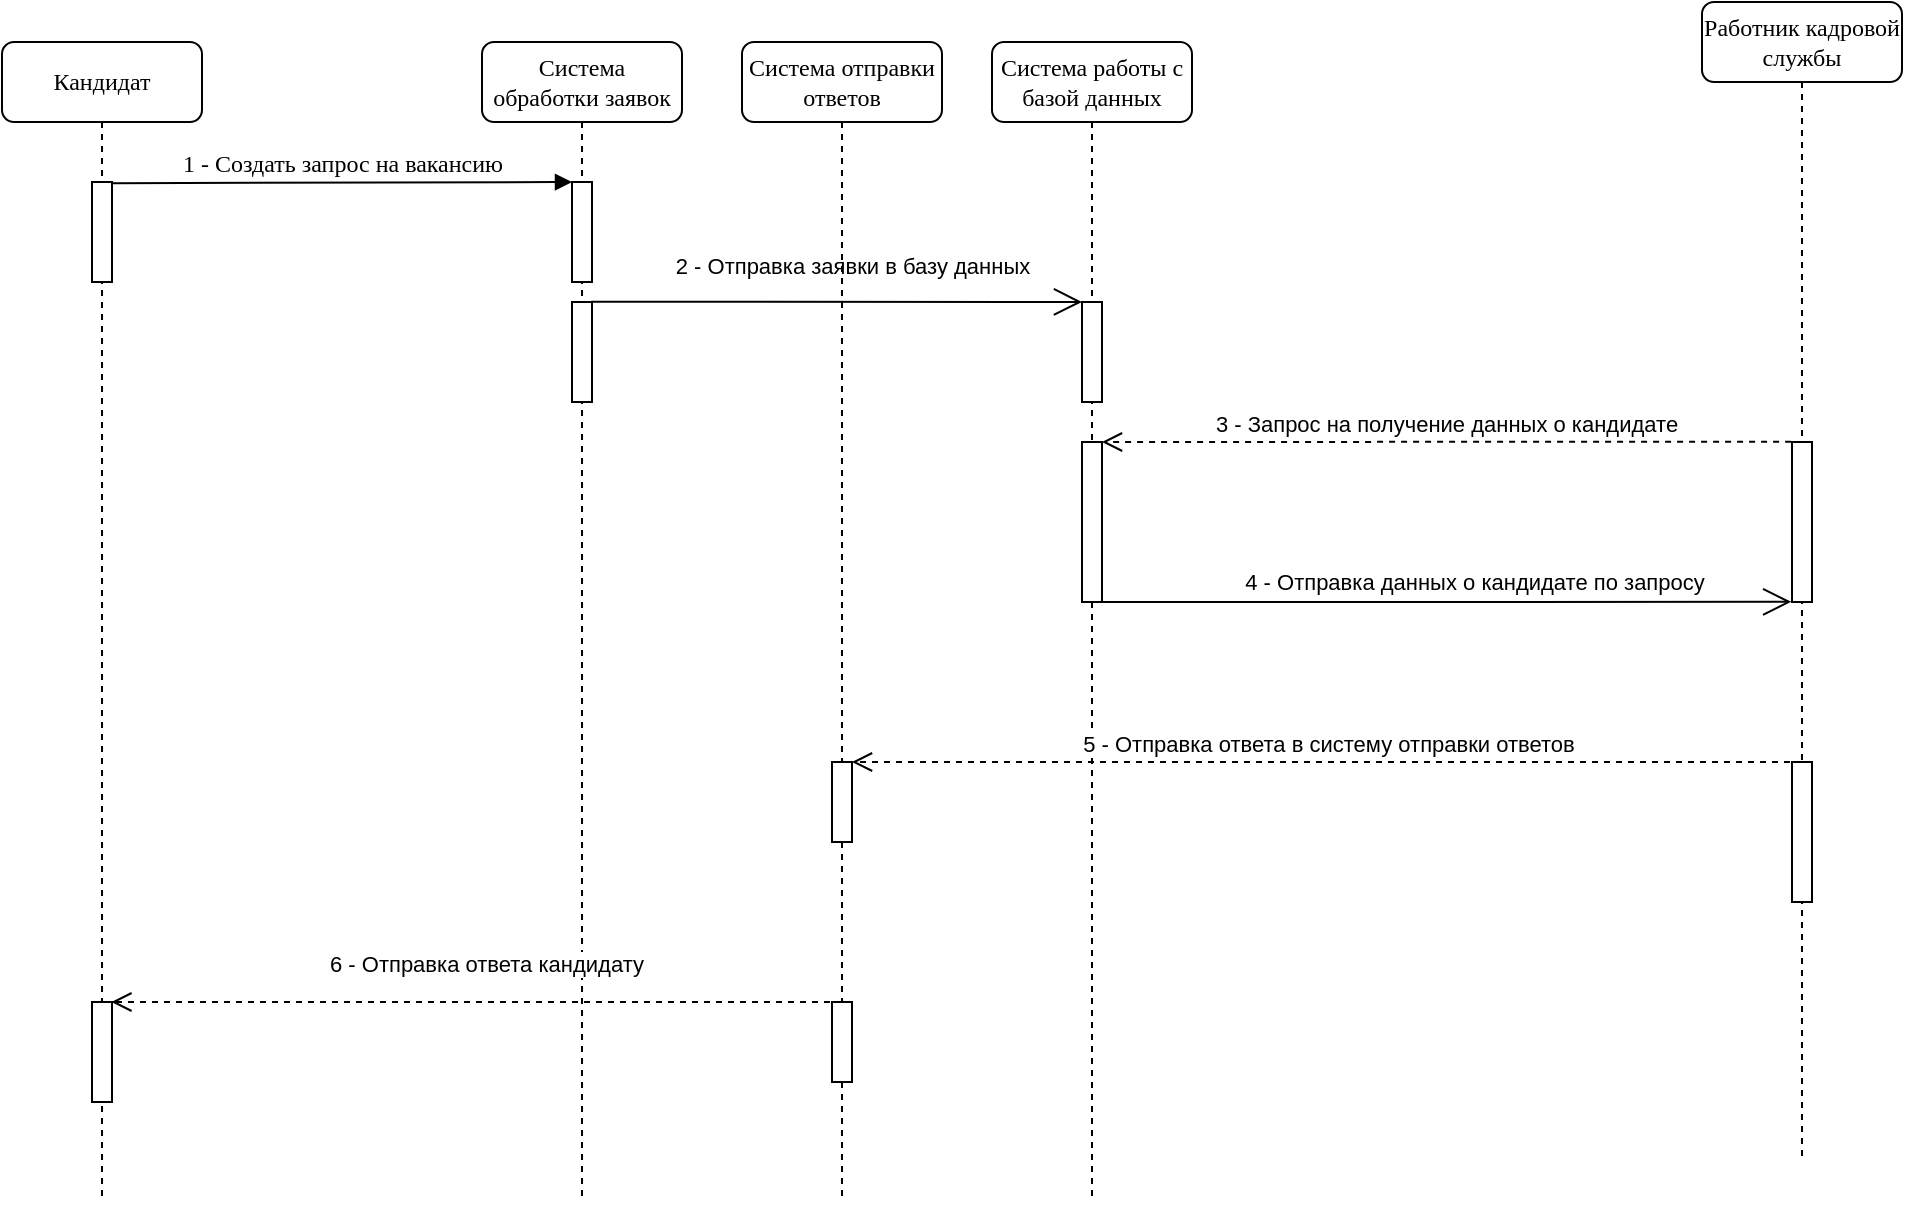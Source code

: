 <mxfile version="21.0.6" type="github">
  <diagram name="Page-1" id="13e1069c-82ec-6db2-03f1-153e76fe0fe0">
    <mxGraphModel dx="1706" dy="880" grid="1" gridSize="10" guides="1" tooltips="1" connect="1" arrows="1" fold="1" page="1" pageScale="1" pageWidth="1100" pageHeight="850" background="none" math="0" shadow="0">
      <root>
        <mxCell id="0" />
        <mxCell id="1" parent="0" />
        <mxCell id="7baba1c4bc27f4b0-2" value="Система обработки заявок" style="shape=umlLifeline;perimeter=lifelinePerimeter;whiteSpace=wrap;html=1;container=1;collapsible=0;recursiveResize=0;outlineConnect=0;rounded=1;shadow=0;comic=0;labelBackgroundColor=none;strokeWidth=1;fontFamily=Verdana;fontSize=12;align=center;" parent="1" vertex="1">
          <mxGeometry x="340" y="80" width="100" height="580" as="geometry" />
        </mxCell>
        <mxCell id="7baba1c4bc27f4b0-10" value="" style="html=1;points=[];perimeter=orthogonalPerimeter;rounded=0;shadow=0;comic=0;labelBackgroundColor=none;strokeWidth=1;fontFamily=Verdana;fontSize=12;align=center;" parent="7baba1c4bc27f4b0-2" vertex="1">
          <mxGeometry x="45" y="70" width="10" height="50" as="geometry" />
        </mxCell>
        <mxCell id="XBDZjMG_k9APAXd4hIY6-21" value="" style="html=1;points=[];perimeter=orthogonalPerimeter;rounded=0;shadow=0;comic=0;labelBackgroundColor=none;strokeWidth=1;fontFamily=Verdana;fontSize=12;align=center;" vertex="1" parent="7baba1c4bc27f4b0-2">
          <mxGeometry x="45" y="130" width="10" height="50" as="geometry" />
        </mxCell>
        <mxCell id="7baba1c4bc27f4b0-3" value="Система работы с базой данных" style="shape=umlLifeline;perimeter=lifelinePerimeter;whiteSpace=wrap;html=1;container=1;collapsible=0;recursiveResize=0;outlineConnect=0;rounded=1;shadow=0;comic=0;labelBackgroundColor=none;strokeWidth=1;fontFamily=Verdana;fontSize=12;align=center;" parent="1" vertex="1">
          <mxGeometry x="595" y="80" width="100" height="580" as="geometry" />
        </mxCell>
        <mxCell id="XBDZjMG_k9APAXd4hIY6-30" value="" style="html=1;points=[];perimeter=orthogonalPerimeter;rounded=0;shadow=0;comic=0;labelBackgroundColor=none;strokeWidth=1;fontFamily=Verdana;fontSize=12;align=center;" vertex="1" parent="7baba1c4bc27f4b0-3">
          <mxGeometry x="45" y="200" width="10" height="80" as="geometry" />
        </mxCell>
        <mxCell id="XBDZjMG_k9APAXd4hIY6-26" value="" style="html=1;points=[];perimeter=orthogonalPerimeter;rounded=0;shadow=0;comic=0;labelBackgroundColor=none;strokeWidth=1;fontFamily=Verdana;fontSize=12;align=center;" vertex="1" parent="7baba1c4bc27f4b0-3">
          <mxGeometry x="45" y="130" width="10" height="50" as="geometry" />
        </mxCell>
        <mxCell id="7baba1c4bc27f4b0-4" value="Работник кадровой службы" style="shape=umlLifeline;perimeter=lifelinePerimeter;whiteSpace=wrap;html=1;container=1;collapsible=0;recursiveResize=0;outlineConnect=0;rounded=1;shadow=0;comic=0;labelBackgroundColor=none;strokeWidth=1;fontFamily=Verdana;fontSize=12;align=center;" parent="1" vertex="1">
          <mxGeometry x="950" y="60" width="100" height="580" as="geometry" />
        </mxCell>
        <mxCell id="XBDZjMG_k9APAXd4hIY6-24" value="" style="html=1;points=[];perimeter=orthogonalPerimeter;rounded=0;shadow=0;comic=0;labelBackgroundColor=none;strokeWidth=1;fontFamily=Verdana;fontSize=12;align=center;" vertex="1" parent="7baba1c4bc27f4b0-4">
          <mxGeometry x="45" y="220" width="10" height="80" as="geometry" />
        </mxCell>
        <mxCell id="XBDZjMG_k9APAXd4hIY6-25" value="" style="html=1;points=[];perimeter=orthogonalPerimeter;rounded=0;shadow=0;comic=0;labelBackgroundColor=none;strokeWidth=1;fontFamily=Verdana;fontSize=12;align=center;" vertex="1" parent="7baba1c4bc27f4b0-4">
          <mxGeometry x="45" y="380" width="10" height="70" as="geometry" />
        </mxCell>
        <mxCell id="7baba1c4bc27f4b0-8" value="Кандидат" style="shape=umlLifeline;perimeter=lifelinePerimeter;whiteSpace=wrap;html=1;container=1;collapsible=0;recursiveResize=0;outlineConnect=0;rounded=1;shadow=0;comic=0;labelBackgroundColor=none;strokeWidth=1;fontFamily=Verdana;fontSize=12;align=center;" parent="1" vertex="1">
          <mxGeometry x="100" y="80" width="100" height="580" as="geometry" />
        </mxCell>
        <mxCell id="XBDZjMG_k9APAXd4hIY6-22" value="" style="html=1;points=[];perimeter=orthogonalPerimeter;rounded=0;shadow=0;comic=0;labelBackgroundColor=none;strokeWidth=1;fontFamily=Verdana;fontSize=12;align=center;" vertex="1" parent="7baba1c4bc27f4b0-8">
          <mxGeometry x="45" y="70" width="10" height="50" as="geometry" />
        </mxCell>
        <mxCell id="XBDZjMG_k9APAXd4hIY6-23" value="" style="html=1;points=[];perimeter=orthogonalPerimeter;rounded=0;shadow=0;comic=0;labelBackgroundColor=none;strokeWidth=1;fontFamily=Verdana;fontSize=12;align=center;" vertex="1" parent="7baba1c4bc27f4b0-8">
          <mxGeometry x="45" y="480" width="10" height="50" as="geometry" />
        </mxCell>
        <mxCell id="7baba1c4bc27f4b0-11" value="1 - Создать запрос на вакансию" style="html=1;verticalAlign=bottom;endArrow=block;labelBackgroundColor=none;fontFamily=Verdana;fontSize=12;edgeStyle=elbowEdgeStyle;elbow=vertical;exitX=1.028;exitY=0.012;exitDx=0;exitDy=0;exitPerimeter=0;" parent="1" source="XBDZjMG_k9APAXd4hIY6-22" target="7baba1c4bc27f4b0-10" edge="1">
          <mxGeometry x="0.004" relative="1" as="geometry">
            <mxPoint x="155" y="170" as="sourcePoint" />
            <Array as="points">
              <mxPoint x="160" y="150" />
              <mxPoint x="250" y="170" />
              <mxPoint x="180" y="200" />
              <mxPoint x="250" y="240" />
            </Array>
            <mxPoint as="offset" />
          </mxGeometry>
        </mxCell>
        <mxCell id="XBDZjMG_k9APAXd4hIY6-7" value="" style="endArrow=open;endFill=1;endSize=12;html=1;rounded=0;exitX=0.964;exitY=-0.003;exitDx=0;exitDy=0;exitPerimeter=0;" edge="1" parent="1" source="XBDZjMG_k9APAXd4hIY6-21">
          <mxGeometry width="160" relative="1" as="geometry">
            <mxPoint x="400" y="290" as="sourcePoint" />
            <mxPoint x="640" y="210" as="targetPoint" />
            <Array as="points" />
          </mxGeometry>
        </mxCell>
        <mxCell id="XBDZjMG_k9APAXd4hIY6-8" value="2 - Отправка заявки в базу данных" style="edgeLabel;html=1;align=center;verticalAlign=middle;resizable=0;points=[];" vertex="1" connectable="0" parent="XBDZjMG_k9APAXd4hIY6-7">
          <mxGeometry x="-0.139" y="1" relative="1" as="geometry">
            <mxPoint x="25" y="-17" as="offset" />
          </mxGeometry>
        </mxCell>
        <mxCell id="XBDZjMG_k9APAXd4hIY6-9" value="Система отправки ответов" style="shape=umlLifeline;perimeter=lifelinePerimeter;whiteSpace=wrap;html=1;container=1;collapsible=0;recursiveResize=0;outlineConnect=0;rounded=1;shadow=0;comic=0;labelBackgroundColor=none;strokeWidth=1;fontFamily=Verdana;fontSize=12;align=center;" vertex="1" parent="1">
          <mxGeometry x="470" y="80" width="100" height="580" as="geometry" />
        </mxCell>
        <mxCell id="XBDZjMG_k9APAXd4hIY6-10" value="" style="html=1;points=[];perimeter=orthogonalPerimeter;rounded=0;shadow=0;comic=0;labelBackgroundColor=none;strokeWidth=1;fontFamily=Verdana;fontSize=12;align=center;" vertex="1" parent="XBDZjMG_k9APAXd4hIY6-9">
          <mxGeometry x="45" y="360" width="10" height="40" as="geometry" />
        </mxCell>
        <mxCell id="XBDZjMG_k9APAXd4hIY6-31" value="" style="html=1;points=[];perimeter=orthogonalPerimeter;rounded=0;shadow=0;comic=0;labelBackgroundColor=none;strokeWidth=1;fontFamily=Verdana;fontSize=12;align=center;" vertex="1" parent="XBDZjMG_k9APAXd4hIY6-9">
          <mxGeometry x="45" y="480" width="10" height="40" as="geometry" />
        </mxCell>
        <mxCell id="XBDZjMG_k9APAXd4hIY6-14" value="" style="endArrow=open;endFill=1;endSize=12;html=1;rounded=0;entryX=-0.039;entryY=0.999;entryDx=0;entryDy=0;entryPerimeter=0;" edge="1" parent="1" target="XBDZjMG_k9APAXd4hIY6-24">
          <mxGeometry width="160" relative="1" as="geometry">
            <mxPoint x="650" y="360" as="sourcePoint" />
            <mxPoint x="810" y="350" as="targetPoint" />
          </mxGeometry>
        </mxCell>
        <mxCell id="XBDZjMG_k9APAXd4hIY6-15" value="4 - Отправка данных о кандидате по запросу" style="edgeLabel;html=1;align=center;verticalAlign=middle;resizable=0;points=[];" vertex="1" connectable="0" parent="XBDZjMG_k9APAXd4hIY6-14">
          <mxGeometry x="0.079" y="2" relative="1" as="geometry">
            <mxPoint y="-8" as="offset" />
          </mxGeometry>
        </mxCell>
        <mxCell id="XBDZjMG_k9APAXd4hIY6-32" value="3 - Запрос на получение данных о кандидате" style="html=1;verticalAlign=bottom;endArrow=open;dashed=1;endSize=8;edgeStyle=elbowEdgeStyle;elbow=vertical;curved=0;rounded=0;exitX=-0.045;exitY=-0.002;exitDx=0;exitDy=0;exitPerimeter=0;" edge="1" parent="1" source="XBDZjMG_k9APAXd4hIY6-24">
          <mxGeometry relative="1" as="geometry">
            <mxPoint x="990" y="280" as="sourcePoint" />
            <mxPoint x="650" y="280" as="targetPoint" />
          </mxGeometry>
        </mxCell>
        <mxCell id="XBDZjMG_k9APAXd4hIY6-34" value="5 - Отправка ответа в систему отправки ответов" style="html=1;verticalAlign=bottom;endArrow=open;dashed=1;endSize=8;edgeStyle=elbowEdgeStyle;elbow=vertical;curved=0;rounded=0;" edge="1" parent="1" target="XBDZjMG_k9APAXd4hIY6-10">
          <mxGeometry relative="1" as="geometry">
            <mxPoint x="1000" y="440" as="sourcePoint" />
            <mxPoint x="920" y="440" as="targetPoint" />
          </mxGeometry>
        </mxCell>
        <mxCell id="XBDZjMG_k9APAXd4hIY6-35" value="6 - Отправка ответа кандидату" style="html=1;verticalAlign=bottom;endArrow=open;dashed=1;endSize=8;edgeStyle=elbowEdgeStyle;elbow=vertical;curved=0;rounded=0;entryX=0.97;entryY=-0.005;entryDx=0;entryDy=0;entryPerimeter=0;" edge="1" parent="1" target="XBDZjMG_k9APAXd4hIY6-23">
          <mxGeometry x="-0.027" y="-10" relative="1" as="geometry">
            <mxPoint x="520" y="560" as="sourcePoint" />
            <mxPoint x="160" y="560" as="targetPoint" />
            <mxPoint as="offset" />
          </mxGeometry>
        </mxCell>
      </root>
    </mxGraphModel>
  </diagram>
</mxfile>
